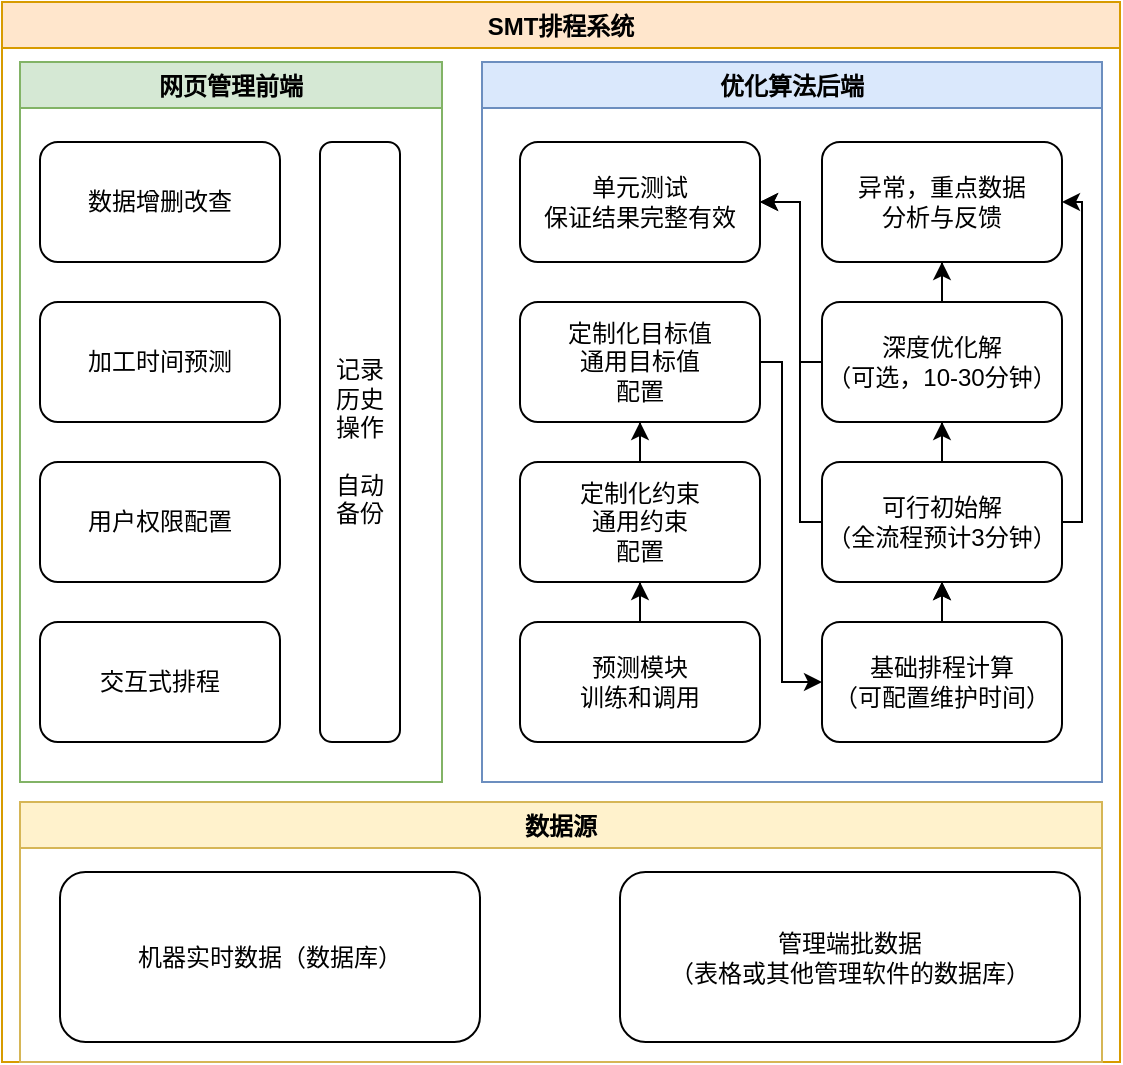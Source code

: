 <mxfile version="16.6.5" type="github">
  <diagram id="prtHgNgQTEPvFCAcTncT" name="Page-1">
    <mxGraphModel dx="1038" dy="568" grid="1" gridSize="10" guides="1" tooltips="1" connect="1" arrows="1" fold="1" page="1" pageScale="1" pageWidth="827" pageHeight="1169" math="0" shadow="0">
      <root>
        <mxCell id="0" />
        <mxCell id="1" parent="0" />
        <mxCell id="iCyHkljeh6y5lovYUsBy-7" value="SMT排程系统" style="swimlane;fillColor=#ffe6cc;strokeColor=#d79b00;" vertex="1" parent="1">
          <mxGeometry x="150" y="40" width="559" height="530" as="geometry">
            <mxRectangle x="171" y="50" width="110" height="23" as="alternateBounds" />
          </mxGeometry>
        </mxCell>
        <mxCell id="iCyHkljeh6y5lovYUsBy-2" value="数据源" style="swimlane;fillColor=#fff2cc;strokeColor=#d6b656;" vertex="1" parent="iCyHkljeh6y5lovYUsBy-7">
          <mxGeometry x="9" y="400" width="541" height="130" as="geometry" />
        </mxCell>
        <mxCell id="iCyHkljeh6y5lovYUsBy-4" value="管理端批数据&lt;br&gt;（表格或其他管理软件的数据库）" style="rounded=1;whiteSpace=wrap;html=1;" vertex="1" parent="iCyHkljeh6y5lovYUsBy-2">
          <mxGeometry x="300" y="35" width="230" height="85" as="geometry" />
        </mxCell>
        <mxCell id="iCyHkljeh6y5lovYUsBy-5" value="&lt;span&gt;机器实时数据（数据库）&lt;/span&gt;" style="rounded=1;whiteSpace=wrap;html=1;" vertex="1" parent="iCyHkljeh6y5lovYUsBy-2">
          <mxGeometry x="20" y="35" width="210" height="85" as="geometry" />
        </mxCell>
        <mxCell id="iCyHkljeh6y5lovYUsBy-9" value="网页管理前端" style="swimlane;fillColor=#d5e8d4;strokeColor=#82b366;" vertex="1" parent="iCyHkljeh6y5lovYUsBy-7">
          <mxGeometry x="9" y="30" width="211" height="360" as="geometry" />
        </mxCell>
        <mxCell id="iCyHkljeh6y5lovYUsBy-11" value="数据增删改查" style="rounded=1;whiteSpace=wrap;html=1;" vertex="1" parent="iCyHkljeh6y5lovYUsBy-9">
          <mxGeometry x="10" y="40" width="120" height="60" as="geometry" />
        </mxCell>
        <mxCell id="iCyHkljeh6y5lovYUsBy-12" value="加工时间预测" style="rounded=1;whiteSpace=wrap;html=1;" vertex="1" parent="iCyHkljeh6y5lovYUsBy-9">
          <mxGeometry x="10" y="120" width="120" height="60" as="geometry" />
        </mxCell>
        <mxCell id="iCyHkljeh6y5lovYUsBy-13" value="用户权限配置" style="rounded=1;whiteSpace=wrap;html=1;" vertex="1" parent="iCyHkljeh6y5lovYUsBy-9">
          <mxGeometry x="10" y="200" width="120" height="60" as="geometry" />
        </mxCell>
        <mxCell id="iCyHkljeh6y5lovYUsBy-14" value="交互式排程" style="rounded=1;whiteSpace=wrap;html=1;" vertex="1" parent="iCyHkljeh6y5lovYUsBy-9">
          <mxGeometry x="10" y="280" width="120" height="60" as="geometry" />
        </mxCell>
        <mxCell id="iCyHkljeh6y5lovYUsBy-18" value="记录&lt;br&gt;历史&lt;br&gt;操作&lt;br&gt;&lt;br&gt;自动&lt;br&gt;备份&lt;br&gt;" style="rounded=1;whiteSpace=wrap;html=1;" vertex="1" parent="iCyHkljeh6y5lovYUsBy-9">
          <mxGeometry x="150" y="40" width="40" height="300" as="geometry" />
        </mxCell>
        <mxCell id="iCyHkljeh6y5lovYUsBy-10" value="优化算法后端" style="swimlane;fillColor=#dae8fc;strokeColor=#6c8ebf;" vertex="1" parent="iCyHkljeh6y5lovYUsBy-7">
          <mxGeometry x="240" y="30" width="310" height="360" as="geometry" />
        </mxCell>
        <mxCell id="iCyHkljeh6y5lovYUsBy-24" style="edgeStyle=orthogonalEdgeStyle;rounded=0;orthogonalLoop=1;jettySize=auto;html=1;entryX=0.5;entryY=1;entryDx=0;entryDy=0;startArrow=none;" edge="1" parent="iCyHkljeh6y5lovYUsBy-10" source="iCyHkljeh6y5lovYUsBy-17" target="iCyHkljeh6y5lovYUsBy-19">
          <mxGeometry relative="1" as="geometry" />
        </mxCell>
        <mxCell id="iCyHkljeh6y5lovYUsBy-33" style="edgeStyle=orthogonalEdgeStyle;rounded=0;orthogonalLoop=1;jettySize=auto;html=1;entryX=0.5;entryY=1;entryDx=0;entryDy=0;" edge="1" parent="iCyHkljeh6y5lovYUsBy-10" source="iCyHkljeh6y5lovYUsBy-15" target="iCyHkljeh6y5lovYUsBy-21">
          <mxGeometry relative="1" as="geometry" />
        </mxCell>
        <mxCell id="iCyHkljeh6y5lovYUsBy-34" style="edgeStyle=orthogonalEdgeStyle;rounded=0;orthogonalLoop=1;jettySize=auto;html=1;" edge="1" parent="iCyHkljeh6y5lovYUsBy-10" source="iCyHkljeh6y5lovYUsBy-15" target="iCyHkljeh6y5lovYUsBy-21">
          <mxGeometry relative="1" as="geometry" />
        </mxCell>
        <mxCell id="iCyHkljeh6y5lovYUsBy-15" value="基础排程计算&lt;br&gt;（可配置维护时间）" style="rounded=1;whiteSpace=wrap;html=1;" vertex="1" parent="iCyHkljeh6y5lovYUsBy-10">
          <mxGeometry x="170" y="280" width="120" height="60" as="geometry" />
        </mxCell>
        <mxCell id="iCyHkljeh6y5lovYUsBy-16" value="单元测试&lt;br&gt;保证结果完整有效" style="rounded=1;whiteSpace=wrap;html=1;" vertex="1" parent="iCyHkljeh6y5lovYUsBy-10">
          <mxGeometry x="19" y="40" width="120" height="60" as="geometry" />
        </mxCell>
        <mxCell id="iCyHkljeh6y5lovYUsBy-25" style="edgeStyle=orthogonalEdgeStyle;rounded=0;orthogonalLoop=1;jettySize=auto;html=1;" edge="1" parent="iCyHkljeh6y5lovYUsBy-10" source="iCyHkljeh6y5lovYUsBy-19" target="iCyHkljeh6y5lovYUsBy-20">
          <mxGeometry relative="1" as="geometry" />
        </mxCell>
        <mxCell id="iCyHkljeh6y5lovYUsBy-19" value="定制化约束&lt;br&gt;通用约束&lt;br&gt;配置" style="rounded=1;whiteSpace=wrap;html=1;" vertex="1" parent="iCyHkljeh6y5lovYUsBy-10">
          <mxGeometry x="19" y="200" width="120" height="60" as="geometry" />
        </mxCell>
        <mxCell id="iCyHkljeh6y5lovYUsBy-32" style="edgeStyle=orthogonalEdgeStyle;rounded=0;orthogonalLoop=1;jettySize=auto;html=1;entryX=0;entryY=0.5;entryDx=0;entryDy=0;" edge="1" parent="iCyHkljeh6y5lovYUsBy-10" source="iCyHkljeh6y5lovYUsBy-20" target="iCyHkljeh6y5lovYUsBy-15">
          <mxGeometry relative="1" as="geometry">
            <Array as="points">
              <mxPoint x="150" y="150" />
              <mxPoint x="150" y="310" />
            </Array>
          </mxGeometry>
        </mxCell>
        <mxCell id="iCyHkljeh6y5lovYUsBy-20" value="定制化目标值&lt;br&gt;通用目标值&lt;br&gt;配置" style="rounded=1;whiteSpace=wrap;html=1;" vertex="1" parent="iCyHkljeh6y5lovYUsBy-10">
          <mxGeometry x="19" y="120" width="120" height="60" as="geometry" />
        </mxCell>
        <mxCell id="iCyHkljeh6y5lovYUsBy-35" style="edgeStyle=orthogonalEdgeStyle;rounded=0;orthogonalLoop=1;jettySize=auto;html=1;" edge="1" parent="iCyHkljeh6y5lovYUsBy-10" source="iCyHkljeh6y5lovYUsBy-21" target="iCyHkljeh6y5lovYUsBy-22">
          <mxGeometry relative="1" as="geometry" />
        </mxCell>
        <mxCell id="iCyHkljeh6y5lovYUsBy-37" style="edgeStyle=orthogonalEdgeStyle;rounded=0;orthogonalLoop=1;jettySize=auto;html=1;entryX=1;entryY=0.5;entryDx=0;entryDy=0;" edge="1" parent="iCyHkljeh6y5lovYUsBy-10" source="iCyHkljeh6y5lovYUsBy-21" target="iCyHkljeh6y5lovYUsBy-23">
          <mxGeometry relative="1" as="geometry">
            <Array as="points">
              <mxPoint x="300" y="230" />
              <mxPoint x="300" y="70" />
            </Array>
          </mxGeometry>
        </mxCell>
        <mxCell id="iCyHkljeh6y5lovYUsBy-38" style="edgeStyle=orthogonalEdgeStyle;rounded=0;orthogonalLoop=1;jettySize=auto;html=1;entryX=1;entryY=0.5;entryDx=0;entryDy=0;" edge="1" parent="iCyHkljeh6y5lovYUsBy-10" source="iCyHkljeh6y5lovYUsBy-21" target="iCyHkljeh6y5lovYUsBy-16">
          <mxGeometry relative="1" as="geometry">
            <Array as="points">
              <mxPoint x="159" y="230" />
              <mxPoint x="159" y="70" />
            </Array>
          </mxGeometry>
        </mxCell>
        <mxCell id="iCyHkljeh6y5lovYUsBy-21" value="可行初始解&lt;br&gt;（全流程预计3分钟）" style="rounded=1;whiteSpace=wrap;html=1;" vertex="1" parent="iCyHkljeh6y5lovYUsBy-10">
          <mxGeometry x="170" y="200" width="120" height="60" as="geometry" />
        </mxCell>
        <mxCell id="iCyHkljeh6y5lovYUsBy-36" style="edgeStyle=orthogonalEdgeStyle;rounded=0;orthogonalLoop=1;jettySize=auto;html=1;" edge="1" parent="iCyHkljeh6y5lovYUsBy-10" source="iCyHkljeh6y5lovYUsBy-22" target="iCyHkljeh6y5lovYUsBy-23">
          <mxGeometry relative="1" as="geometry" />
        </mxCell>
        <mxCell id="iCyHkljeh6y5lovYUsBy-39" style="edgeStyle=orthogonalEdgeStyle;rounded=0;orthogonalLoop=1;jettySize=auto;html=1;entryX=1;entryY=0.5;entryDx=0;entryDy=0;" edge="1" parent="iCyHkljeh6y5lovYUsBy-10" source="iCyHkljeh6y5lovYUsBy-22" target="iCyHkljeh6y5lovYUsBy-16">
          <mxGeometry relative="1" as="geometry">
            <Array as="points">
              <mxPoint x="159" y="150" />
              <mxPoint x="159" y="70" />
            </Array>
          </mxGeometry>
        </mxCell>
        <mxCell id="iCyHkljeh6y5lovYUsBy-22" value="深度优化解&lt;br&gt;（可选，10-30分钟）" style="rounded=1;whiteSpace=wrap;html=1;" vertex="1" parent="iCyHkljeh6y5lovYUsBy-10">
          <mxGeometry x="170" y="120" width="120" height="60" as="geometry" />
        </mxCell>
        <mxCell id="iCyHkljeh6y5lovYUsBy-23" value="异常，重点数据&lt;br&gt;分析与反馈" style="rounded=1;whiteSpace=wrap;html=1;" vertex="1" parent="iCyHkljeh6y5lovYUsBy-10">
          <mxGeometry x="170" y="40" width="120" height="60" as="geometry" />
        </mxCell>
        <mxCell id="iCyHkljeh6y5lovYUsBy-17" value="预测模块&lt;br&gt;训练和调用" style="rounded=1;whiteSpace=wrap;html=1;" vertex="1" parent="iCyHkljeh6y5lovYUsBy-10">
          <mxGeometry x="19" y="280" width="120" height="60" as="geometry" />
        </mxCell>
      </root>
    </mxGraphModel>
  </diagram>
</mxfile>
